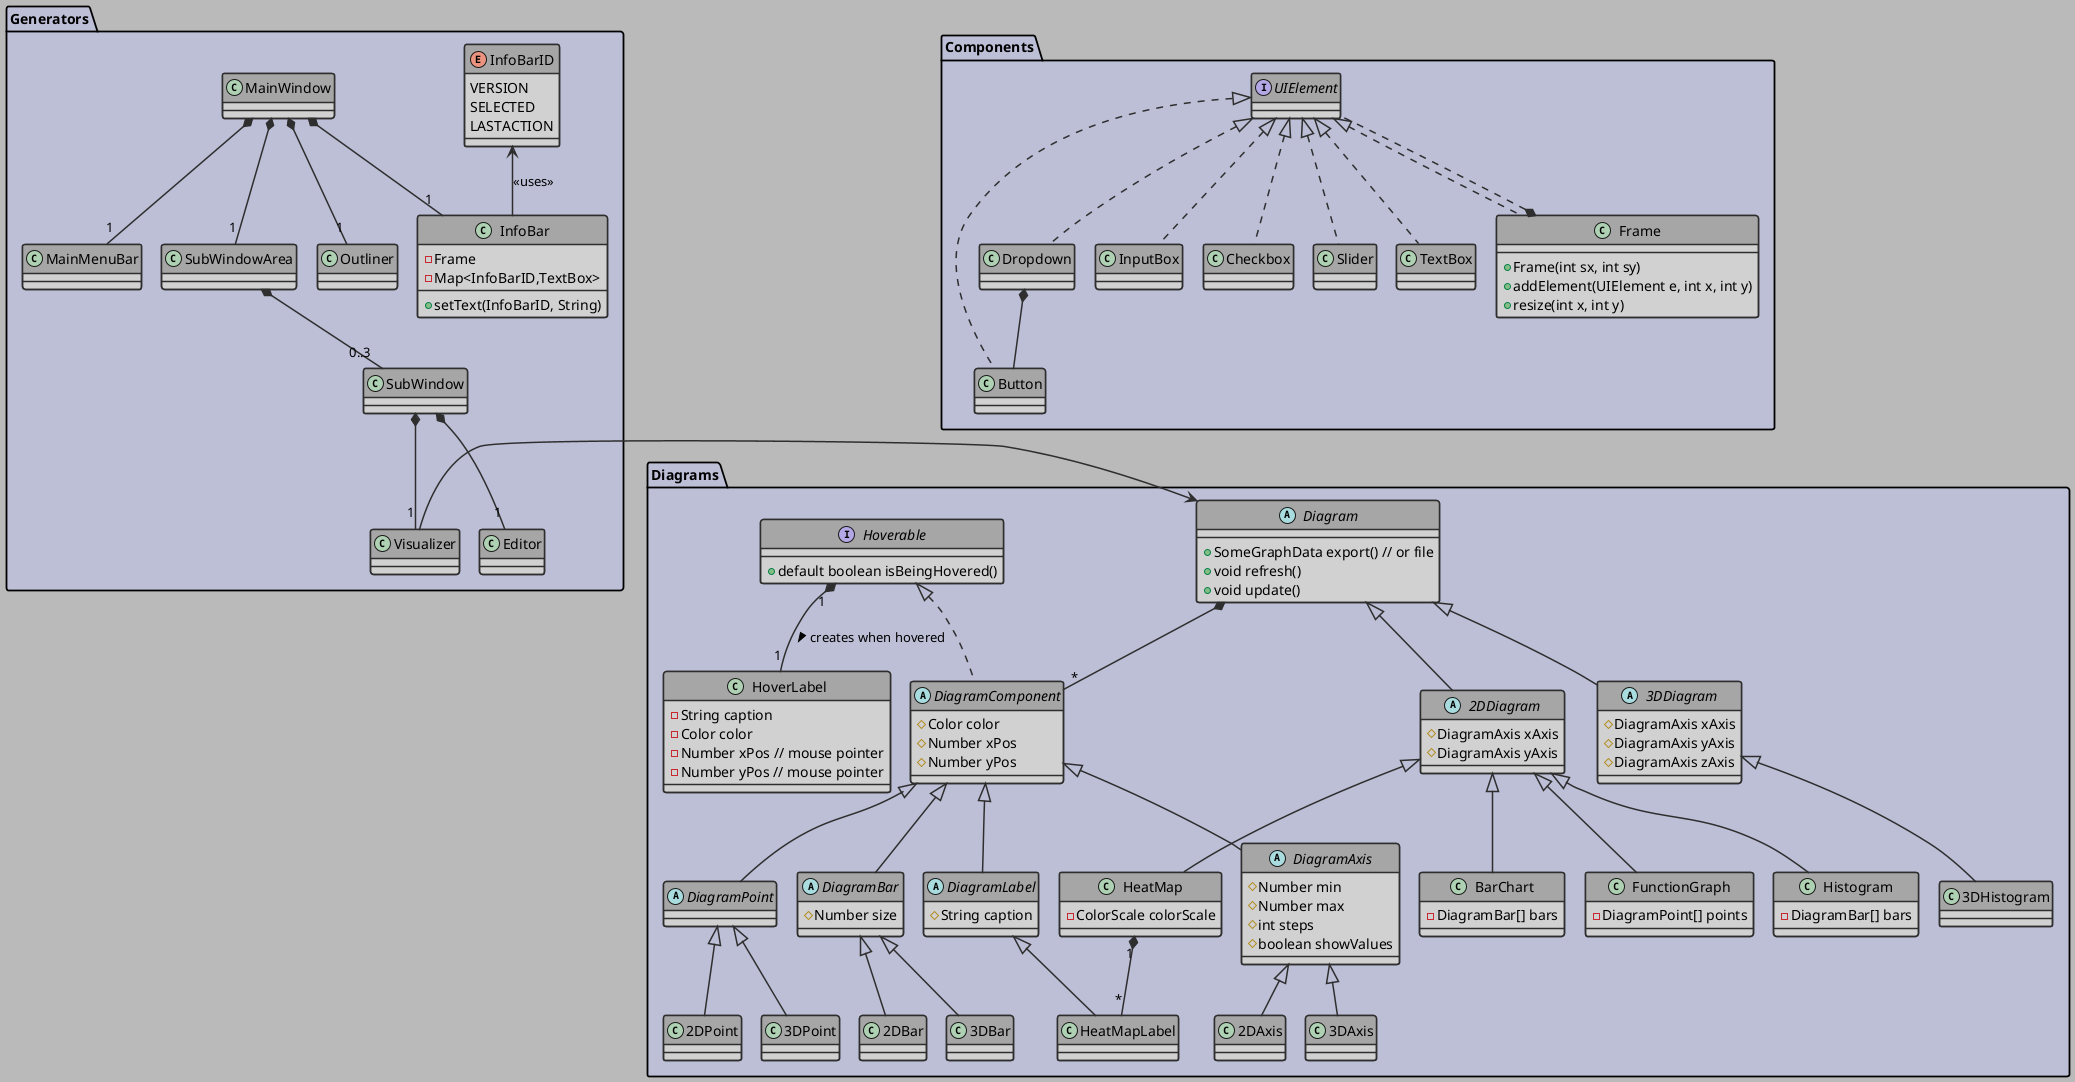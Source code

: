 @startuml Class_Diagram
'Style Settings
skinparam {
    BackgroundColor #bababa
    Shadowing false
    Nodesep 20
    Ranksep 50
}
skinparam Arrow {
    Color #2e2e2e
    Thickness 1.5
}
skinparam CircledCharacter {
    Radius 8
    FontSize 10
}
skinparam class {
    BackgroundColor #d1d1d1
    BorderColor #2e2e2e
    BorderThickness 1.5
    HeaderBackgroundColor #a6a6a6
}
skinparam package {
    BackgroundColor #bcbfd6
    BorderThickness 1.8
}
skinparam Note {
    BackgroundColor #297547
    BorderColor #171a17
    FontColor #e8e8e8
}
'Class Diagram
'Class Definitions
    'Basic UI Components
    package Components {
        interface UIElement
        class Button implements UIElement
        class Dropdown implements UIElement
        class InputBox implements UIElement
        class Checkbox implements UIElement
        class Slider implements UIElement
        class TextBox implements UIElement
        class Frame implements UIElement {
            +Frame(int sx, int sy)
            +addElement(UIElement e, int x, int y)
            +resize(int x, int y)
        }
    }
    
    'UI Generators
    package Generators {
        enum InfoBarID {
            VERSION
            SELECTED
            LASTACTION
        }
        class InfoBar {
            -Frame
            -Map<InfoBarID,TextBox>
            +setText(InfoBarID, String)
        }
        InfoBarID <-- InfoBar : <<uses>>
        class MainMenuBar
        class MainWindow
        class SubWindow
        class SubWindowArea

        class Outliner
        class Editor
        class Visualizer
    }
    'Diagrams
    package Diagrams {
        abstract Class Diagram {
            '#Element element
            +SomeGraphData export() // or file
            +void refresh()
            +void update()
        }
        abstract class 2DDiagram extends Diagram {
            #DiagramAxis xAxis
            #DiagramAxis yAxis
        }
        abstract class 3DDiagram extends Diagram {
            #DiagramAxis xAxis
            #DiagramAxis yAxis
            #DiagramAxis zAxis
        }
        class Histogram extends 2DDiagram {
            -DiagramBar[] bars
        }
        class BarChart extends 2DDiagram {
            -DiagramBar[] bars
        }
        class HeatMap extends 2DDiagram {
            -ColorScale colorScale
        }
        class FunctionGraph extends 2DDiagram {
            -DiagramPoint[] points
        }
        class 3DHistogram extends 3DDiagram

        interface Hoverable {
            +default boolean isBeingHovered()
        }
        abstract class DiagramComponent implements Hoverable {
            #Color color
            #Number xPos
            #Number yPos
        }
        abstract class DiagramBar extends DiagramComponent {
            #Number size
        }
        abstract class DiagramAxis extends DiagramComponent {
            #Number min
            #Number max
            #int steps
            #boolean showValues
        }
        abstract class DiagramLabel extends DiagramComponent {
            #String caption
        }
        abstract class DiagramPoint extends DiagramComponent {

        }
        class 2DPoint extends DiagramPoint
        class 3DPoint extends DiagramPoint
        class 2DBar extends DiagramBar
        class 3DBar extends DiagramBar
        class 2DAxis extends DiagramAxis
        class 3DAxis extends DiagramAxis
        class HeatMapLabel extends DiagramLabel {

        }
        'Shows value that is being
        'hovered over
        class HoverLabel {
            -String caption
            -Color color
            -Number xPos // mouse pointer
            -Number yPos // mouse pointer
        }
    }

'Class Relations
    'Ui
    Dropdown *-- Button
    Visualizer -> Diagram
    SubWindow *-- "1"Visualizer
    SubWindow *-- "1"Editor
    SubWindowArea *-- "0..3"SubWindow

    MainWindow *-- "1"Outliner
    MainWindow *-- "1"SubWindowArea
    MainWindow *-- "1"InfoBar
    MainWindow *-- "1"MainMenuBar
    'UIElement Implementers
    Frame *.. UIElement

    HeatMap "1" *-- "*" HeatMapLabel
    Diagram *-- "*" DiagramComponent
    Hoverable "1" *-- "1" HoverLabel : > creates when hovered
'Package Relations
@enduml